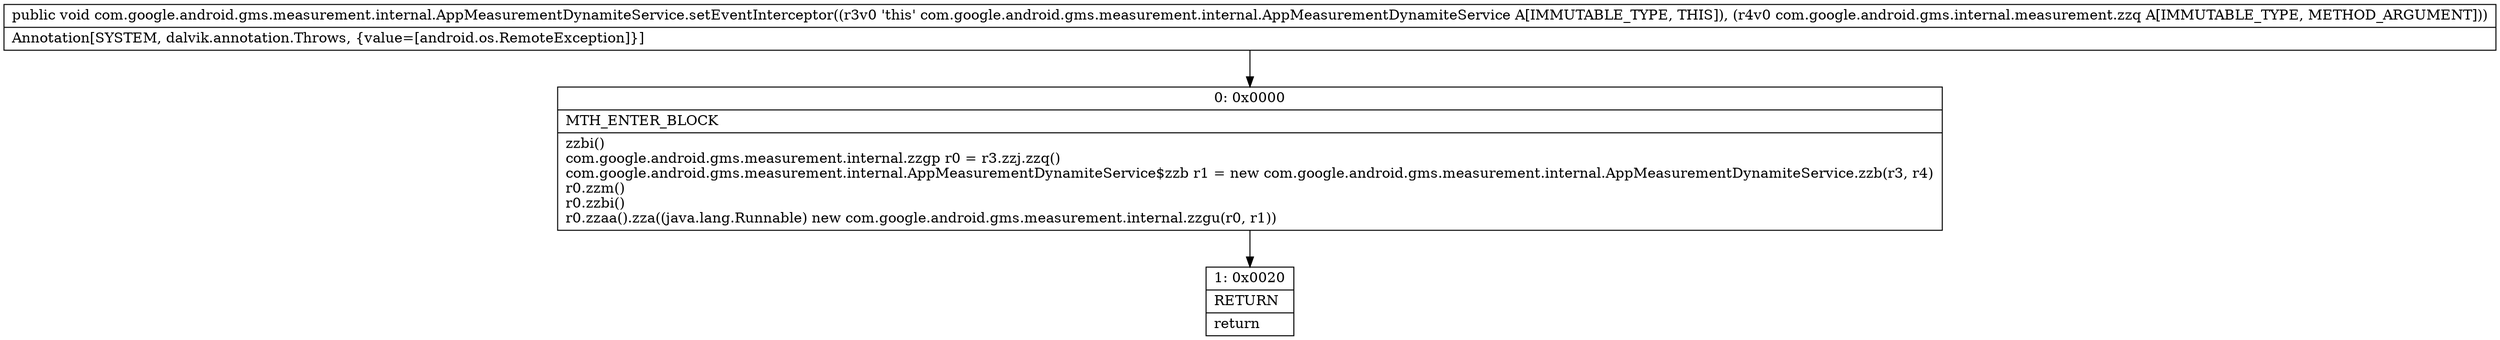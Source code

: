 digraph "CFG forcom.google.android.gms.measurement.internal.AppMeasurementDynamiteService.setEventInterceptor(Lcom\/google\/android\/gms\/internal\/measurement\/zzq;)V" {
Node_0 [shape=record,label="{0\:\ 0x0000|MTH_ENTER_BLOCK\l|zzbi()\lcom.google.android.gms.measurement.internal.zzgp r0 = r3.zzj.zzq()\lcom.google.android.gms.measurement.internal.AppMeasurementDynamiteService$zzb r1 = new com.google.android.gms.measurement.internal.AppMeasurementDynamiteService.zzb(r3, r4)\lr0.zzm()\lr0.zzbi()\lr0.zzaa().zza((java.lang.Runnable) new com.google.android.gms.measurement.internal.zzgu(r0, r1))\l}"];
Node_1 [shape=record,label="{1\:\ 0x0020|RETURN\l|return\l}"];
MethodNode[shape=record,label="{public void com.google.android.gms.measurement.internal.AppMeasurementDynamiteService.setEventInterceptor((r3v0 'this' com.google.android.gms.measurement.internal.AppMeasurementDynamiteService A[IMMUTABLE_TYPE, THIS]), (r4v0 com.google.android.gms.internal.measurement.zzq A[IMMUTABLE_TYPE, METHOD_ARGUMENT]))  | Annotation[SYSTEM, dalvik.annotation.Throws, \{value=[android.os.RemoteException]\}]\l}"];
MethodNode -> Node_0;
Node_0 -> Node_1;
}

